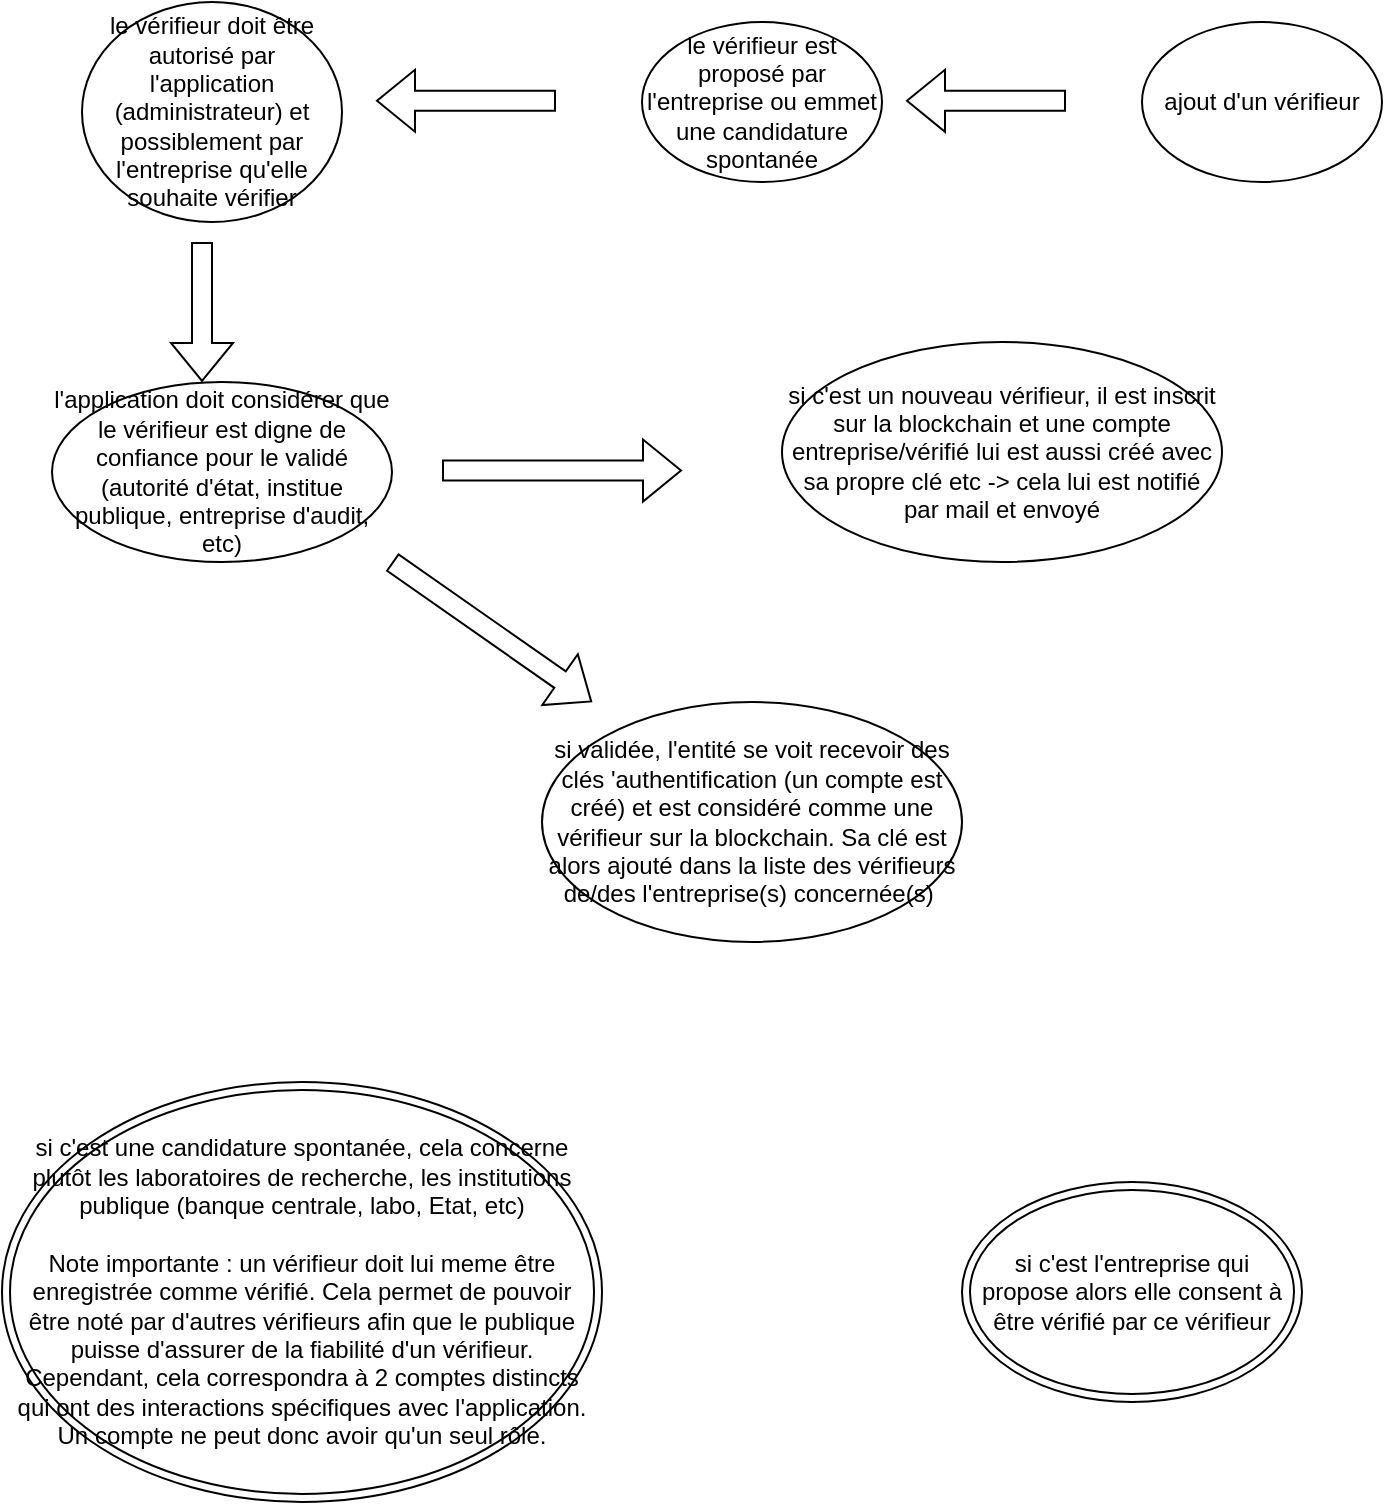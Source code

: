 <mxfile version="27.0.5">
  <diagram name="Page-1" id="X9Ge4oZA_UkVIi6yfmRD">
    <mxGraphModel dx="1572" dy="834" grid="1" gridSize="10" guides="1" tooltips="1" connect="1" arrows="1" fold="1" page="1" pageScale="1" pageWidth="827" pageHeight="1169" math="0" shadow="0">
      <root>
        <mxCell id="0" />
        <mxCell id="1" parent="0" />
        <mxCell id="aIzoLomIcetMJ4DEpjG2-3" value="le vérifieur doit être autorisé par l&#39;application (administrateur) et possiblement par l&#39;entreprise qu&#39;elle souhaite vérifier" style="ellipse;whiteSpace=wrap;html=1;" parent="1" vertex="1">
          <mxGeometry x="100" width="130" height="110" as="geometry" />
        </mxCell>
        <mxCell id="aIzoLomIcetMJ4DEpjG2-4" value="ajout d&#39;un vérifieur" style="ellipse;whiteSpace=wrap;html=1;" parent="1" vertex="1">
          <mxGeometry x="630" y="10" width="120" height="80" as="geometry" />
        </mxCell>
        <mxCell id="aIzoLomIcetMJ4DEpjG2-5" value="" style="shape=flexArrow;endArrow=classic;html=1;rounded=0;" parent="1" edge="1">
          <mxGeometry width="50" height="50" relative="1" as="geometry">
            <mxPoint x="337" y="49.37" as="sourcePoint" />
            <mxPoint x="247" y="49.37" as="targetPoint" />
          </mxGeometry>
        </mxCell>
        <mxCell id="aIzoLomIcetMJ4DEpjG2-8" value="" style="shape=flexArrow;endArrow=classic;html=1;rounded=0;exitX=0;exitY=0.5;exitDx=0;exitDy=0;" parent="1" edge="1">
          <mxGeometry width="50" height="50" relative="1" as="geometry">
            <mxPoint x="160" y="120" as="sourcePoint" />
            <mxPoint x="160" y="190" as="targetPoint" />
          </mxGeometry>
        </mxCell>
        <mxCell id="aIzoLomIcetMJ4DEpjG2-9" value="l&#39;application doit considérer que le vérifieur est digne de confiance pour le validé (autorité d&#39;état, institue publique, entreprise d&#39;audit, etc)" style="ellipse;whiteSpace=wrap;html=1;" parent="1" vertex="1">
          <mxGeometry x="85" y="190" width="170" height="90" as="geometry" />
        </mxCell>
        <mxCell id="aIzoLomIcetMJ4DEpjG2-10" value="" style="shape=flexArrow;endArrow=classic;html=1;rounded=0;" parent="1" edge="1">
          <mxGeometry width="50" height="50" relative="1" as="geometry">
            <mxPoint x="255" y="280" as="sourcePoint" />
            <mxPoint x="355" y="350" as="targetPoint" />
          </mxGeometry>
        </mxCell>
        <mxCell id="aIzoLomIcetMJ4DEpjG2-11" value="si validée, l&#39;entité se voit recevoir des clés &#39;authentification (un compte est créé) et est considéré comme une vérifieur sur la blockchain. Sa clé est alors ajouté dans la liste des vérifieurs de/des l&#39;entreprise(s) concernée(s)&amp;nbsp;" style="ellipse;whiteSpace=wrap;html=1;" parent="1" vertex="1">
          <mxGeometry x="330" y="350" width="210" height="120" as="geometry" />
        </mxCell>
        <mxCell id="tC52iORBs20Dp0UpYFBa-1" value="le vérifieur est proposé par l&#39;entreprise ou emmet une candidature spontanée" style="ellipse;whiteSpace=wrap;html=1;" vertex="1" parent="1">
          <mxGeometry x="380" y="10" width="120" height="80" as="geometry" />
        </mxCell>
        <mxCell id="tC52iORBs20Dp0UpYFBa-5" value="si c&#39;est l&#39;entreprise qui propose alors elle consent à être vérifié par ce vérifieur" style="ellipse;shape=doubleEllipse;whiteSpace=wrap;html=1;" vertex="1" parent="1">
          <mxGeometry x="540" y="590" width="170" height="110" as="geometry" />
        </mxCell>
        <mxCell id="tC52iORBs20Dp0UpYFBa-6" value="si c&#39;est une candidature spontanée, cela concerne plutôt les laboratoires de recherche, les institutions publique (banque centrale, labo, Etat, etc)&lt;div&gt;&lt;br&gt;&lt;/div&gt;&lt;div&gt;Note importante : un vérifieur doit lui meme être enregistrée comme vérifié. Cela permet de pouvoir être noté par d&#39;autres vérifieurs afin que le publique puisse d&#39;assurer de la fiabilité d&#39;un vérifieur. Cependant, cela correspondra à 2 comptes distincts qui ont des interactions spécifiques avec l&#39;application. Un compte ne peut donc avoir qu&#39;un seul rôle.&lt;/div&gt;" style="ellipse;shape=doubleEllipse;whiteSpace=wrap;html=1;" vertex="1" parent="1">
          <mxGeometry x="60" y="540" width="300" height="210" as="geometry" />
        </mxCell>
        <mxCell id="tC52iORBs20Dp0UpYFBa-7" value="" style="shape=flexArrow;endArrow=classic;html=1;rounded=0;" edge="1" parent="1">
          <mxGeometry width="50" height="50" relative="1" as="geometry">
            <mxPoint x="280" y="234.29" as="sourcePoint" />
            <mxPoint x="400" y="234.29" as="targetPoint" />
          </mxGeometry>
        </mxCell>
        <mxCell id="tC52iORBs20Dp0UpYFBa-8" value="si c&#39;est un nouveau vérifieur, il est inscrit sur la blockchain et une compte entreprise/vérifié lui est aussi créé avec sa propre clé etc -&amp;gt; cela lui est notifié par mail et envoyé" style="ellipse;whiteSpace=wrap;html=1;" vertex="1" parent="1">
          <mxGeometry x="450" y="170" width="220" height="110" as="geometry" />
        </mxCell>
        <mxCell id="tC52iORBs20Dp0UpYFBa-9" value="" style="shape=flexArrow;endArrow=classic;html=1;rounded=0;" edge="1" parent="1">
          <mxGeometry width="50" height="50" relative="1" as="geometry">
            <mxPoint x="592" y="49.41" as="sourcePoint" />
            <mxPoint x="512" y="49.41" as="targetPoint" />
          </mxGeometry>
        </mxCell>
      </root>
    </mxGraphModel>
  </diagram>
</mxfile>
